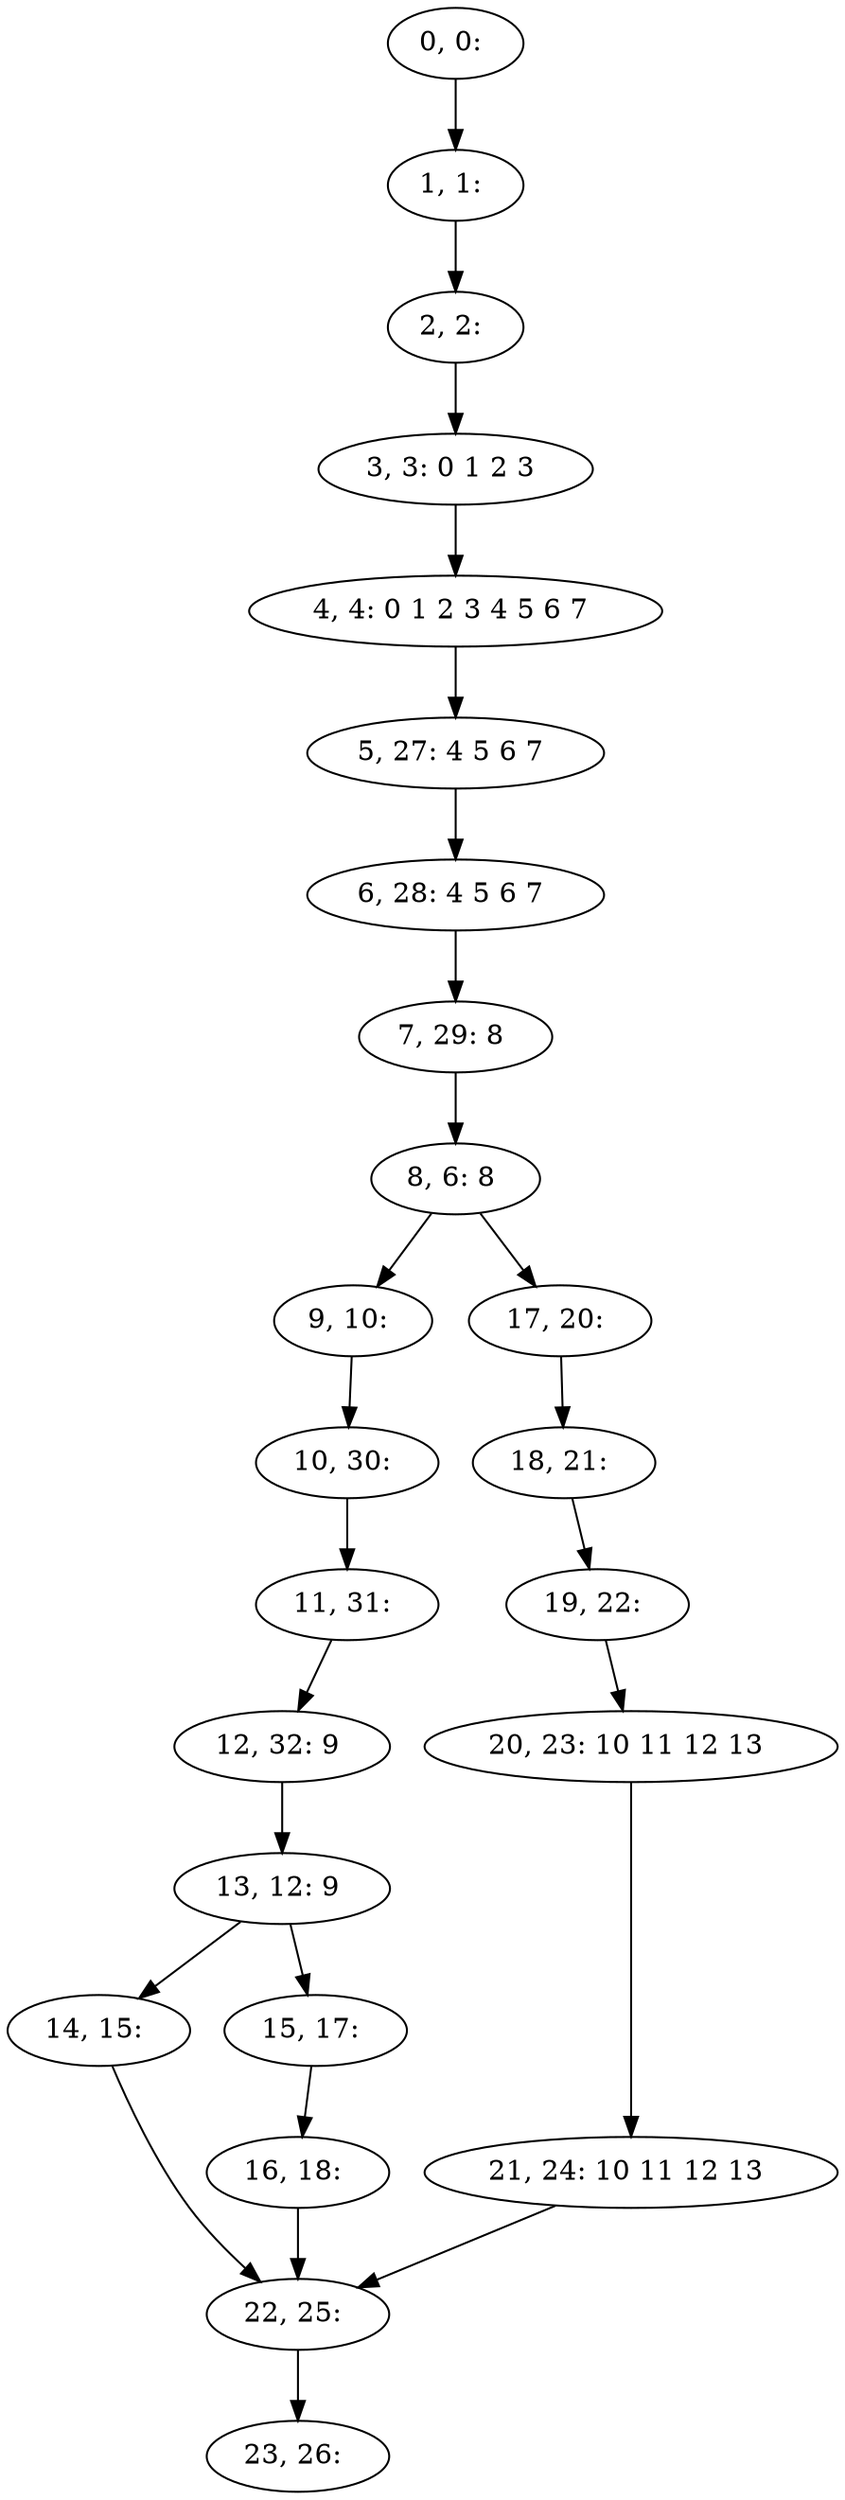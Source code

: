 digraph G {
0[label="0, 0: "];
1[label="1, 1: "];
2[label="2, 2: "];
3[label="3, 3: 0 1 2 3 "];
4[label="4, 4: 0 1 2 3 4 5 6 7 "];
5[label="5, 27: 4 5 6 7 "];
6[label="6, 28: 4 5 6 7 "];
7[label="7, 29: 8 "];
8[label="8, 6: 8 "];
9[label="9, 10: "];
10[label="10, 30: "];
11[label="11, 31: "];
12[label="12, 32: 9 "];
13[label="13, 12: 9 "];
14[label="14, 15: "];
15[label="15, 17: "];
16[label="16, 18: "];
17[label="17, 20: "];
18[label="18, 21: "];
19[label="19, 22: "];
20[label="20, 23: 10 11 12 13 "];
21[label="21, 24: 10 11 12 13 "];
22[label="22, 25: "];
23[label="23, 26: "];
0->1 ;
1->2 ;
2->3 ;
3->4 ;
4->5 ;
5->6 ;
6->7 ;
7->8 ;
8->9 ;
8->17 ;
9->10 ;
10->11 ;
11->12 ;
12->13 ;
13->14 ;
13->15 ;
14->22 ;
15->16 ;
16->22 ;
17->18 ;
18->19 ;
19->20 ;
20->21 ;
21->22 ;
22->23 ;
}
